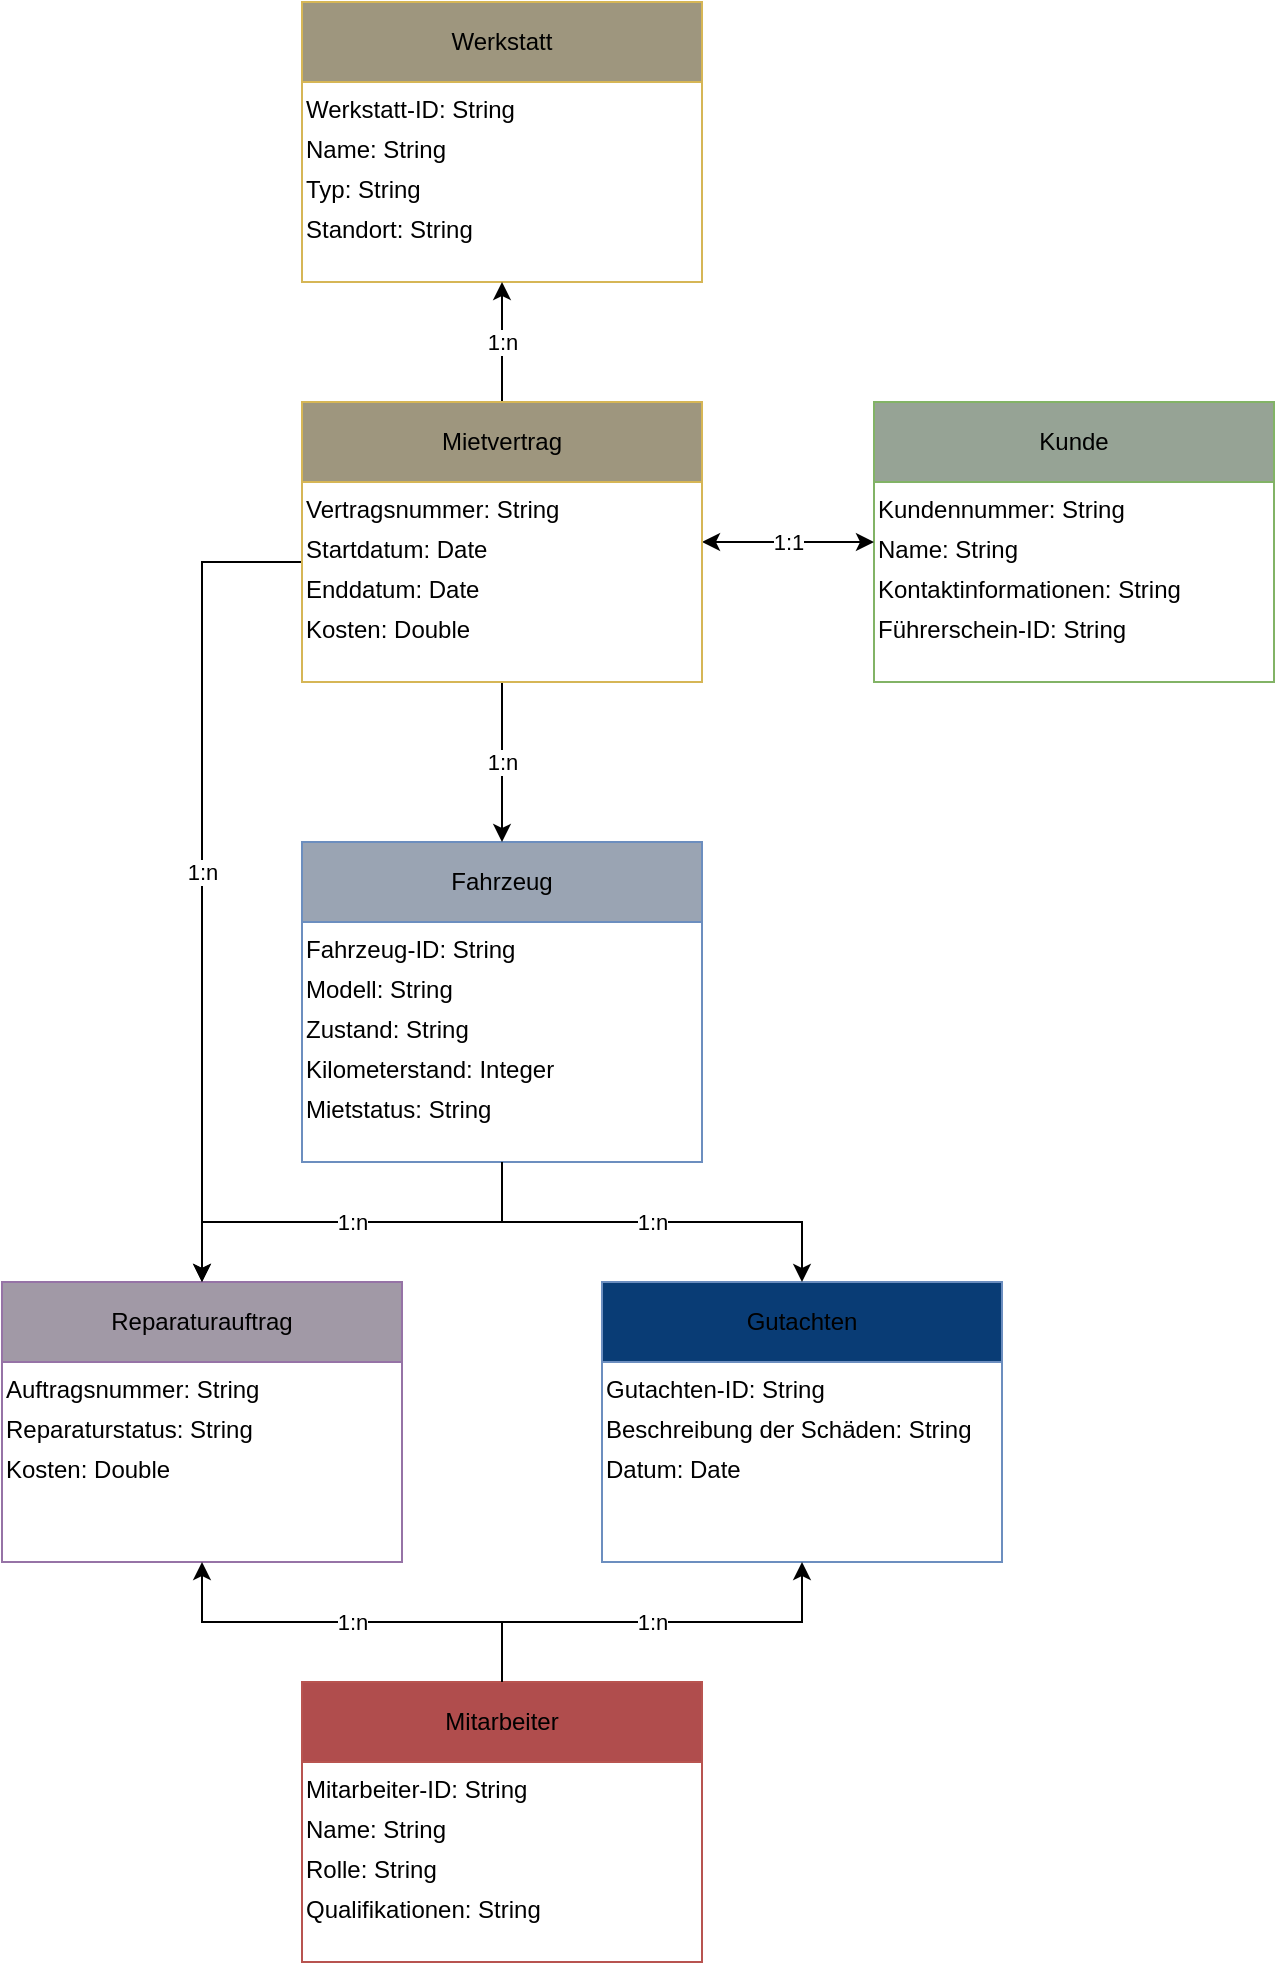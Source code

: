 <mxfile>
    <diagram name="Klassendiagramm" id="0">
        <mxGraphModel dx="840" dy="375" grid="1" gridSize="10" guides="1" tooltips="1" connect="1" arrows="1" fold="1" page="1" pageScale="1" pageWidth="827" pageHeight="1169" math="0" shadow="0">
            <root>
                <mxCell id="0"/>
                <mxCell id="1" parent="0"/>
                <mxCell id="vehicle" value="Fahrzeug" style="shape=swimlane;rounded=0;whiteSpace=wrap;html=1;fillColor=#9AA4B3;strokeColor=#6c8ebf;" parent="1" vertex="1">
                    <mxGeometry x="314" y="560" width="200" height="160" as="geometry"/>
                </mxCell>
                <mxCell id="vehicle_id" value="Fahrzeug-ID: String" style="text;html=1;align=left;" parent="vehicle" vertex="1">
                    <mxGeometry y="40" width="200" height="20" as="geometry"/>
                </mxCell>
                <mxCell id="vehicle_model" value="Modell: String" style="text;html=1;align=left;" parent="vehicle" vertex="1">
                    <mxGeometry y="60" width="200" height="20" as="geometry"/>
                </mxCell>
                <mxCell id="vehicle_condition" value="Zustand: String" style="text;html=1;align=left;" parent="vehicle" vertex="1">
                    <mxGeometry y="80" width="200" height="20" as="geometry"/>
                </mxCell>
                <mxCell id="vehicle_mileage" value="Kilometerstand: Integer" style="text;html=1;align=left;" parent="vehicle" vertex="1">
                    <mxGeometry y="100" width="200" height="20" as="geometry"/>
                </mxCell>
                <mxCell id="vehicle_status" value="Mietstatus: String" style="text;html=1;align=left;" parent="vehicle" vertex="1">
                    <mxGeometry y="120" width="200" height="20" as="geometry"/>
                </mxCell>
                <mxCell id="customer" value="Kunde" style="shape=swimlane;rounded=0;whiteSpace=wrap;html=1;fillColor=#96A395;strokeColor=#82b366;" parent="1" vertex="1">
                    <mxGeometry x="600" y="340" width="200" height="140" as="geometry"/>
                </mxCell>
                <mxCell id="customer_number" value="Kundennummer: String" style="text;html=1;align=left;" parent="customer" vertex="1">
                    <mxGeometry y="40" width="200" height="20" as="geometry"/>
                </mxCell>
                <mxCell id="customer_name" value="Name: String" style="text;html=1;align=left;" parent="customer" vertex="1">
                    <mxGeometry y="60" width="200" height="20" as="geometry"/>
                </mxCell>
                <mxCell id="customer_contact" value="Kontaktinformationen: String" style="text;html=1;align=left;" parent="customer" vertex="1">
                    <mxGeometry y="80" width="200" height="20" as="geometry"/>
                </mxCell>
                <mxCell id="customer_license" value="Führerschein-ID: String" style="text;html=1;align=left;" parent="customer" vertex="1">
                    <mxGeometry y="100" width="200" height="20" as="geometry"/>
                </mxCell>
                <mxCell id="employee" value="Mitarbeiter" style="shape=swimlane;rounded=0;whiteSpace=wrap;html=1;fillColor=#B04D4D;strokeColor=#b85450;" parent="1" vertex="1">
                    <mxGeometry x="314" y="980" width="200" height="140" as="geometry"/>
                </mxCell>
                <mxCell id="employee_id" value="Mitarbeiter-ID: String" style="text;html=1;align=left;" parent="employee" vertex="1">
                    <mxGeometry y="40" width="200" height="20" as="geometry"/>
                </mxCell>
                <mxCell id="employee_name" value="Name: String" style="text;html=1;align=left;" parent="employee" vertex="1">
                    <mxGeometry y="60" width="200" height="20" as="geometry"/>
                </mxCell>
                <mxCell id="employee_role" value="Rolle: String" style="text;html=1;align=left;" parent="employee" vertex="1">
                    <mxGeometry y="80" width="200" height="20" as="geometry"/>
                </mxCell>
                <mxCell id="employee_qualifications" value="Qualifikationen: String" style="text;html=1;align=left;" parent="employee" vertex="1">
                    <mxGeometry y="100" width="200" height="20" as="geometry"/>
                </mxCell>
                <mxCell id="repair_order" value="Reparaturauftrag" style="shape=swimlane;rounded=0;whiteSpace=wrap;html=1;fillColor=#A199A6;strokeColor=#9673a6;" parent="1" vertex="1">
                    <mxGeometry x="164" y="780" width="200" height="140" as="geometry"/>
                </mxCell>
                <mxCell id="repair_order_number" value="Auftragsnummer: String" style="text;html=1;align=left;" parent="repair_order" vertex="1">
                    <mxGeometry y="40" width="200" height="20" as="geometry"/>
                </mxCell>
                <mxCell id="repair_order_status" value="Reparaturstatus: String" style="text;html=1;align=left;" parent="repair_order" vertex="1">
                    <mxGeometry y="60" width="200" height="20" as="geometry"/>
                </mxCell>
                <mxCell id="repair_order_cost" value="Kosten: Double" style="text;html=1;align=left;" parent="repair_order" vertex="1">
                    <mxGeometry y="80" width="200" height="20" as="geometry"/>
                </mxCell>
                <mxCell id="report" value="Gutachten" style="shape=swimlane;rounded=0;whiteSpace=wrap;html=1;fillColor=#093C75;strokeColor=#6c8ebf;" parent="1" vertex="1">
                    <mxGeometry x="464" y="780" width="200" height="140" as="geometry"/>
                </mxCell>
                <mxCell id="report_id" value="Gutachten-ID: String" style="text;html=1;align=left;" parent="report" vertex="1">
                    <mxGeometry y="40" width="200" height="20" as="geometry"/>
                </mxCell>
                <mxCell id="report_description" value="Beschreibung der Schäden: String" style="text;html=1;align=left;" parent="report" vertex="1">
                    <mxGeometry y="60" width="200" height="20" as="geometry"/>
                </mxCell>
                <mxCell id="report_date" value="Datum: Date" style="text;html=1;align=left;" parent="report" vertex="1">
                    <mxGeometry y="80" width="200" height="20" as="geometry"/>
                </mxCell>
                <mxCell id="workshop" value="Werkstatt" style="shape=swimlane;rounded=0;whiteSpace=wrap;html=1;fillColor=#9E967E;strokeColor=#d6b656;" parent="1" vertex="1">
                    <mxGeometry x="314" y="140" width="200" height="140" as="geometry"/>
                </mxCell>
                <mxCell id="workshop_id" value="Werkstatt-ID: String" style="text;html=1;align=left;" parent="workshop" vertex="1">
                    <mxGeometry y="40" width="200" height="20" as="geometry"/>
                </mxCell>
                <mxCell id="workshop_name" value="Name: String" style="text;html=1;align=left;" parent="workshop" vertex="1">
                    <mxGeometry y="60" width="200" height="20" as="geometry"/>
                </mxCell>
                <mxCell id="workshop_type" value="Typ: String" style="text;html=1;align=left;" parent="workshop" vertex="1">
                    <mxGeometry y="80" width="200" height="20" as="geometry"/>
                </mxCell>
                <mxCell id="workshop_location" value="Standort: String" style="text;html=1;align=left;" parent="workshop" vertex="1">
                    <mxGeometry y="100" width="200" height="20" as="geometry"/>
                </mxCell>
                <mxCell id="e1" value="1:n" style="edgeStyle=orthogonalEdgeStyle;rounded=0;orthogonalLoop=1;jettySize=auto;html=1;endArrow=none;endFill=0;startArrow=classic;startFill=1;" parent="1" source="vehicle" target="contract" edge="1">
                    <mxGeometry relative="1" as="geometry">
                        <mxPoint as="offset"/>
                    </mxGeometry>
                </mxCell>
                <mxCell id="e2" value="1:1" style="edgeStyle=orthogonalEdgeStyle;rounded=0;orthogonalLoop=1;jettySize=auto;html=1;startArrow=classic;startFill=1;" parent="1" source="contract" target="customer" edge="1">
                    <mxGeometry x="-0.003" relative="1" as="geometry">
                        <mxPoint as="offset"/>
                    </mxGeometry>
                </mxCell>
                <mxCell id="e3" value="1:n" style="edgeStyle=orthogonalEdgeStyle;rounded=0;orthogonalLoop=1;jettySize=auto;html=1;" parent="1" source="vehicle" target="repair_order" edge="1">
                    <mxGeometry relative="1" as="geometry"/>
                </mxCell>
                <mxCell id="e4" value="1:n" style="edgeStyle=orthogonalEdgeStyle;rounded=0;orthogonalLoop=1;jettySize=auto;html=1;" parent="1" source="vehicle" target="report" edge="1">
                    <mxGeometry relative="1" as="geometry"/>
                </mxCell>
                <mxCell id="e5" value="1:n" style="edgeStyle=orthogonalEdgeStyle;rounded=0;orthogonalLoop=1;jettySize=auto;html=1;" parent="1" source="employee" target="repair_order" edge="1">
                    <mxGeometry relative="1" as="geometry"/>
                </mxCell>
                <mxCell id="e6" value="1:n" style="edgeStyle=orthogonalEdgeStyle;rounded=0;orthogonalLoop=1;jettySize=auto;html=1;" parent="1" source="employee" target="report" edge="1">
                    <mxGeometry relative="1" as="geometry"/>
                </mxCell>
                <mxCell id="e7" value="1:n" style="edgeStyle=orthogonalEdgeStyle;rounded=0;orthogonalLoop=1;jettySize=auto;html=1;startArrow=none;" parent="1" source="contract" target="repair_order" edge="1">
                    <mxGeometry relative="1" as="geometry">
                        <Array as="points">
                            <mxPoint x="264" y="420"/>
                        </Array>
                    </mxGeometry>
                </mxCell>
                <mxCell id="2" value="1:n" style="edgeStyle=orthogonalEdgeStyle;rounded=0;orthogonalLoop=1;jettySize=auto;html=1;endArrow=none;startArrow=classic;startFill=1;endFill=0;" edge="1" parent="1" source="workshop" target="contract">
                    <mxGeometry relative="1" as="geometry">
                        <mxPoint x="1000" y="170" as="sourcePoint"/>
                        <mxPoint x="264.0" y="780" as="targetPoint"/>
                    </mxGeometry>
                </mxCell>
                <mxCell id="contract" value="Mietvertrag" style="shape=swimlane;rounded=0;whiteSpace=wrap;html=1;fillColor=#9E967E;strokeColor=#d6b656;" parent="1" vertex="1">
                    <mxGeometry x="314" y="340" width="200" height="140" as="geometry"/>
                </mxCell>
                <mxCell id="contract_number" value="Vertragsnummer: String" style="text;html=1;align=left;" parent="contract" vertex="1">
                    <mxGeometry y="40" width="200" height="20" as="geometry"/>
                </mxCell>
                <mxCell id="contract_start" value="Startdatum: Date" style="text;html=1;align=left;" parent="contract" vertex="1">
                    <mxGeometry y="60" width="200" height="20" as="geometry"/>
                </mxCell>
                <mxCell id="contract_end" value="Enddatum: Date" style="text;html=1;align=left;" parent="contract" vertex="1">
                    <mxGeometry y="80" width="200" height="20" as="geometry"/>
                </mxCell>
                <mxCell id="contract_cost" value="Kosten: Double" style="text;html=1;align=left;" parent="contract" vertex="1">
                    <mxGeometry y="100" width="200" height="20" as="geometry"/>
                </mxCell>
            </root>
        </mxGraphModel>
    </diagram>
</mxfile>